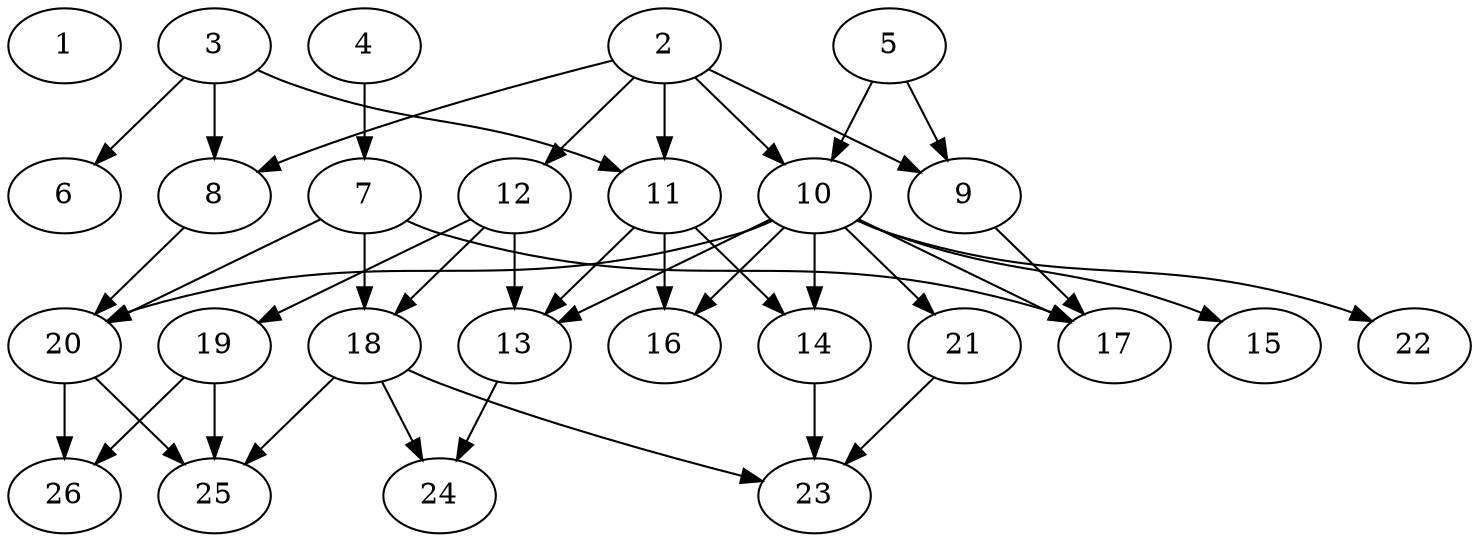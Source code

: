 // DAG (tier=2-normal, mode=compute, n=26, ccr=0.359, fat=0.681, density=0.407, regular=0.482, jump=0.162, mindata=524288, maxdata=8388608)
// DAG automatically generated by daggen at Sun Aug 24 16:33:33 2025
// /home/ermia/Project/Environments/daggen/bin/daggen --dot --ccr 0.359 --fat 0.681 --regular 0.482 --density 0.407 --jump 0.162 --mindata 524288 --maxdata 8388608 -n 26 
digraph G {
  1 [size="156709381478547456000", alpha="0.19", expect_size="78354690739273728000"]
  2 [size="171529664511736807424", alpha="0.15", expect_size="85764832255868403712"]
  2 -> 8 [size ="246973001105408"]
  2 -> 9 [size ="246973001105408"]
  2 -> 10 [size ="246973001105408"]
  2 -> 11 [size ="246973001105408"]
  2 -> 12 [size ="246973001105408"]
  3 [size="6854750052000821", alpha="0.08", expect_size="3427375026000410"]
  3 -> 6 [size ="484653513310208"]
  3 -> 8 [size ="484653513310208"]
  3 -> 11 [size ="484653513310208"]
  4 [size="590079663963797192704", alpha="0.08", expect_size="295039831981898596352"]
  4 -> 7 [size ="562812522856448"]
  5 [size="454054506161730112", alpha="0.01", expect_size="227027253080865056"]
  5 -> 9 [size ="496585762930688"]
  5 -> 10 [size ="496585762930688"]
  6 [size="9819914564759624", alpha="0.12", expect_size="4909957282379812"]
  7 [size="778789886363752192", alpha="0.20", expect_size="389394943181876096"]
  7 -> 17 [size ="489639693516800"]
  7 -> 18 [size ="489639693516800"]
  7 -> 20 [size ="489639693516800"]
  8 [size="392480419741696000000", alpha="0.10", expect_size="196240209870848000000"]
  8 -> 20 [size ="428846612480000"]
  9 [size="8202867428716699", alpha="0.11", expect_size="4101433714358349"]
  9 -> 17 [size ="481343569920000"]
  10 [size="5505664332667805", alpha="0.19", expect_size="2752832166333902"]
  10 -> 13 [size ="5862764576768"]
  10 -> 14 [size ="5862764576768"]
  10 -> 15 [size ="5862764576768"]
  10 -> 16 [size ="5862764576768"]
  10 -> 17 [size ="5862764576768"]
  10 -> 20 [size ="5862764576768"]
  10 -> 21 [size ="5862764576768"]
  10 -> 22 [size ="5862764576768"]
  11 [size="72114363791351248", alpha="0.08", expect_size="36057181895675624"]
  11 -> 13 [size ="104174565982208"]
  11 -> 14 [size ="104174565982208"]
  11 -> 16 [size ="104174565982208"]
  12 [size="124033925066802288", alpha="0.05", expect_size="62016962533401144"]
  12 -> 13 [size ="64923832942592"]
  12 -> 18 [size ="64923832942592"]
  12 -> 19 [size ="64923832942592"]
  13 [size="394790416302112505856", alpha="0.19", expect_size="197395208151056252928"]
  13 -> 24 [size ="430527655968768"]
  14 [size="119160670368954000", alpha="0.11", expect_size="59580335184477000"]
  14 -> 23 [size ="230418964021248"]
  15 [size="109077223150037499904", alpha="0.08", expect_size="54538611575018749952"]
  16 [size="2052211154404590", alpha="0.03", expect_size="1026105577202295"]
  17 [size="10787969878135278", alpha="0.18", expect_size="5393984939067639"]
  18 [size="152374613870592917504", alpha="0.00", expect_size="76187306935296458752"]
  18 -> 23 [size ="228225972174848"]
  18 -> 24 [size ="228225972174848"]
  18 -> 25 [size ="228225972174848"]
  19 [size="23320995379023548", alpha="0.09", expect_size="11660497689511774"]
  19 -> 25 [size ="26459146027008"]
  19 -> 26 [size ="26459146027008"]
  20 [size="423394219988497727488", alpha="0.15", expect_size="211697109994248863744"]
  20 -> 25 [size ="451079686848512"]
  20 -> 26 [size ="451079686848512"]
  21 [size="45643206938853376000", alpha="0.00", expect_size="22821603469426688000"]
  21 -> 23 [size ="102174084300800"]
  22 [size="772367336094040064", alpha="0.12", expect_size="386183668047020032"]
  23 [size="263909556627550765056", alpha="0.20", expect_size="131954778313775382528"]
  24 [size="904884308774214144", alpha="0.12", expect_size="452442154387107072"]
  25 [size="10896162512961536000", alpha="0.17", expect_size="5448081256480768000"]
  26 [size="402444191965118464000", alpha="0.01", expect_size="201222095982559232000"]
}